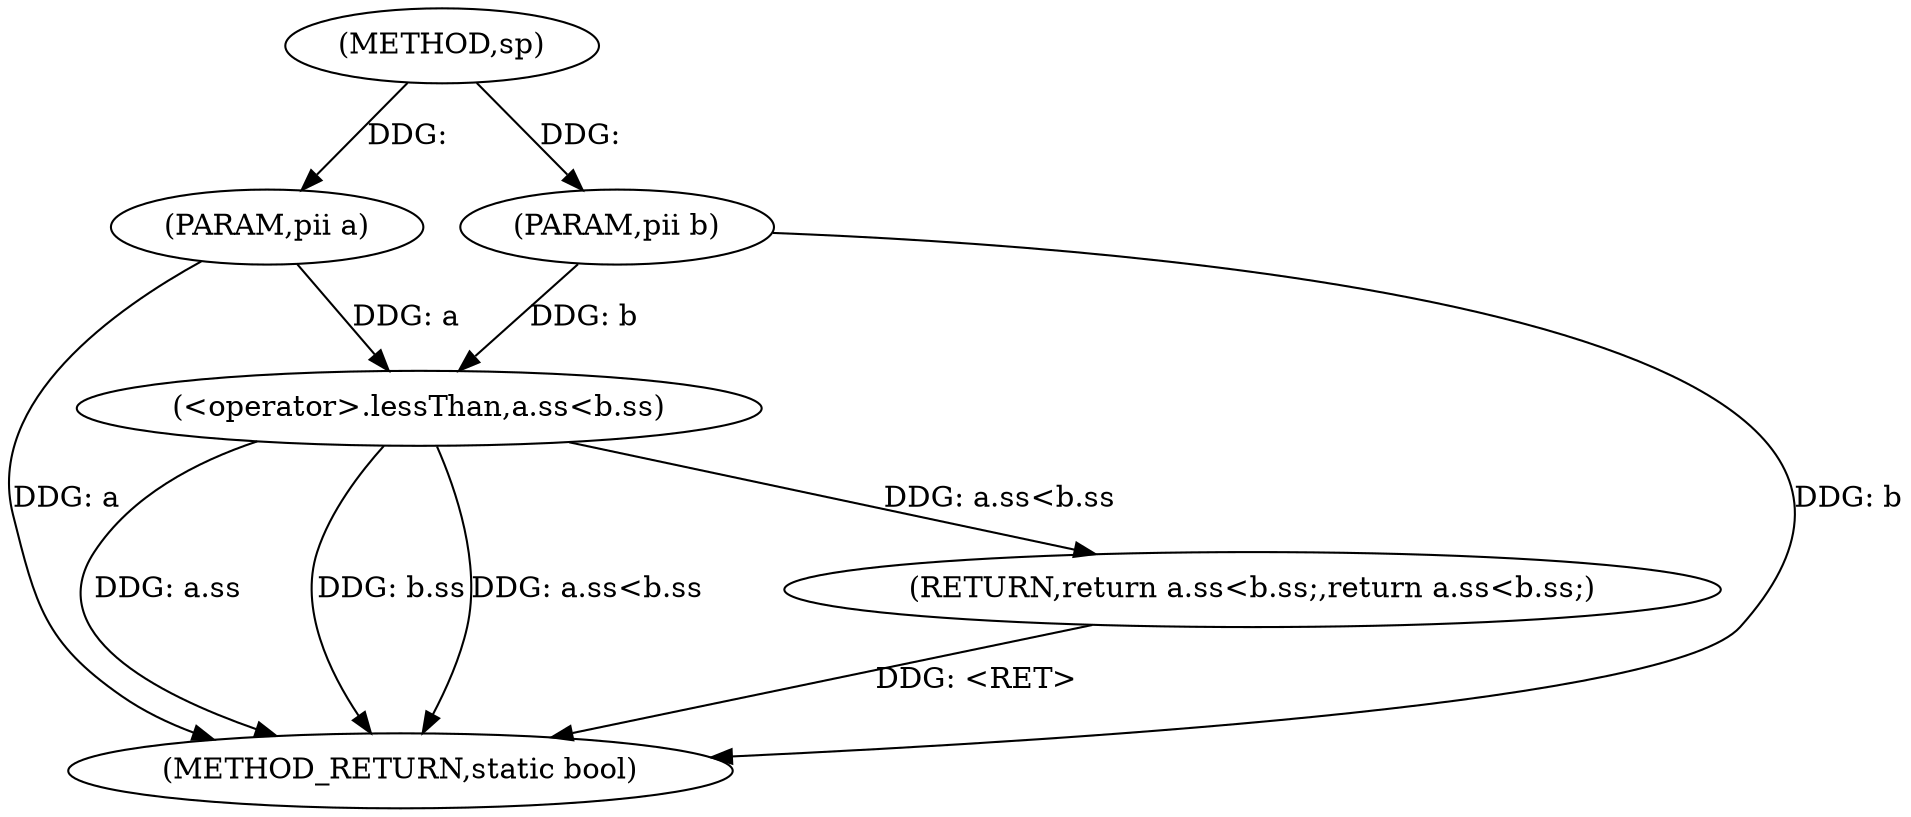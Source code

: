 digraph "sp" {  
"1001321" [label = "(METHOD,sp)" ]
"1001333" [label = "(METHOD_RETURN,static bool)" ]
"1001322" [label = "(PARAM,pii a)" ]
"1001323" [label = "(PARAM,pii b)" ]
"1001325" [label = "(RETURN,return a.ss<b.ss;,return a.ss<b.ss;)" ]
"1001326" [label = "(<operator>.lessThan,a.ss<b.ss)" ]
  "1001322" -> "1001333"  [ label = "DDG: a"] 
  "1001323" -> "1001333"  [ label = "DDG: b"] 
  "1001326" -> "1001333"  [ label = "DDG: a.ss"] 
  "1001326" -> "1001333"  [ label = "DDG: b.ss"] 
  "1001326" -> "1001333"  [ label = "DDG: a.ss<b.ss"] 
  "1001325" -> "1001333"  [ label = "DDG: <RET>"] 
  "1001321" -> "1001322"  [ label = "DDG: "] 
  "1001321" -> "1001323"  [ label = "DDG: "] 
  "1001326" -> "1001325"  [ label = "DDG: a.ss<b.ss"] 
  "1001322" -> "1001326"  [ label = "DDG: a"] 
  "1001323" -> "1001326"  [ label = "DDG: b"] 
}
